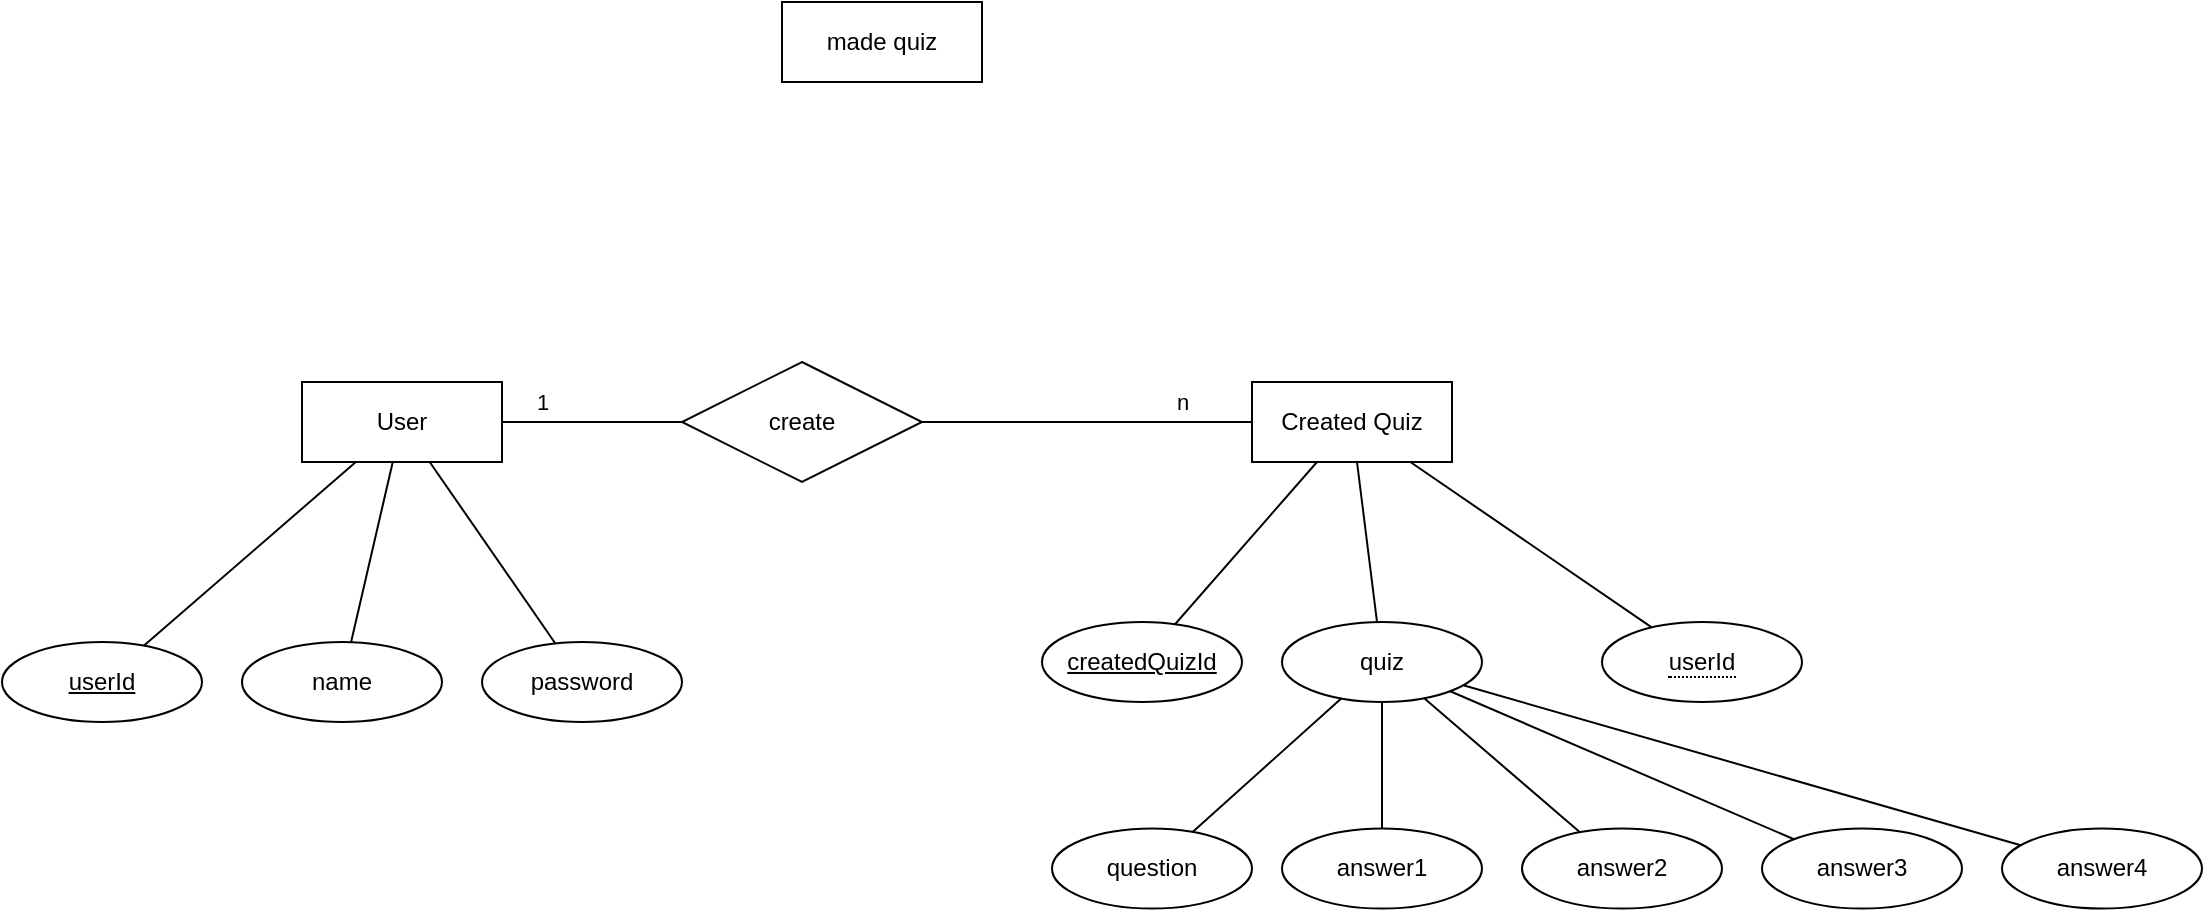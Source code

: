 <mxfile version="24.1.0" type="device">
  <diagram name="Seite-1" id="tgiwp6B6Za7vMcW7XnkG">
    <mxGraphModel dx="1492" dy="915" grid="1" gridSize="10" guides="1" tooltips="1" connect="1" arrows="1" fold="1" page="1" pageScale="1" pageWidth="1169" pageHeight="827" math="0" shadow="0">
      <root>
        <mxCell id="0" />
        <mxCell id="1" parent="0" />
        <mxCell id="D07rO0J2hfVnEPYgtXoY-1" value="User" style="whiteSpace=wrap;html=1;align=center;" vertex="1" parent="1">
          <mxGeometry x="200" y="360" width="100" height="40" as="geometry" />
        </mxCell>
        <mxCell id="D07rO0J2hfVnEPYgtXoY-5" value="name" style="ellipse;whiteSpace=wrap;html=1;align=center;" vertex="1" parent="1">
          <mxGeometry x="170" y="490" width="100" height="40" as="geometry" />
        </mxCell>
        <mxCell id="D07rO0J2hfVnEPYgtXoY-7" value="password" style="ellipse;whiteSpace=wrap;html=1;align=center;" vertex="1" parent="1">
          <mxGeometry x="290" y="490" width="100" height="40" as="geometry" />
        </mxCell>
        <mxCell id="D07rO0J2hfVnEPYgtXoY-9" value="userId" style="ellipse;whiteSpace=wrap;html=1;align=center;fontStyle=4;" vertex="1" parent="1">
          <mxGeometry x="50" y="490" width="100" height="40" as="geometry" />
        </mxCell>
        <mxCell id="D07rO0J2hfVnEPYgtXoY-11" value="Created Quiz" style="whiteSpace=wrap;html=1;align=center;" vertex="1" parent="1">
          <mxGeometry x="675" y="360" width="100" height="40" as="geometry" />
        </mxCell>
        <mxCell id="D07rO0J2hfVnEPYgtXoY-13" value="create" style="shape=rhombus;perimeter=rhombusPerimeter;whiteSpace=wrap;html=1;align=center;" vertex="1" parent="1">
          <mxGeometry x="390" y="350" width="120" height="60" as="geometry" />
        </mxCell>
        <mxCell id="D07rO0J2hfVnEPYgtXoY-16" value="" style="endArrow=none;html=1;rounded=0;" edge="1" parent="1" source="D07rO0J2hfVnEPYgtXoY-13" target="D07rO0J2hfVnEPYgtXoY-11">
          <mxGeometry width="50" height="50" relative="1" as="geometry">
            <mxPoint x="600" y="380" as="sourcePoint" />
            <mxPoint x="700" y="440" as="targetPoint" />
          </mxGeometry>
        </mxCell>
        <mxCell id="D07rO0J2hfVnEPYgtXoY-72" value="n" style="edgeLabel;html=1;align=center;verticalAlign=middle;resizable=0;points=[];" vertex="1" connectable="0" parent="D07rO0J2hfVnEPYgtXoY-16">
          <mxGeometry x="0.733" y="-2" relative="1" as="geometry">
            <mxPoint x="-13" y="-12" as="offset" />
          </mxGeometry>
        </mxCell>
        <mxCell id="D07rO0J2hfVnEPYgtXoY-17" value="" style="endArrow=none;html=1;rounded=0;" edge="1" parent="1" source="D07rO0J2hfVnEPYgtXoY-1" target="D07rO0J2hfVnEPYgtXoY-13">
          <mxGeometry width="50" height="50" relative="1" as="geometry">
            <mxPoint x="560" y="490" as="sourcePoint" />
            <mxPoint x="610" y="440" as="targetPoint" />
          </mxGeometry>
        </mxCell>
        <mxCell id="D07rO0J2hfVnEPYgtXoY-73" value="1" style="edgeLabel;html=1;align=center;verticalAlign=middle;resizable=0;points=[];" vertex="1" connectable="0" parent="D07rO0J2hfVnEPYgtXoY-17">
          <mxGeometry x="-0.667" relative="1" as="geometry">
            <mxPoint x="5" y="-10" as="offset" />
          </mxGeometry>
        </mxCell>
        <mxCell id="D07rO0J2hfVnEPYgtXoY-18" value="" style="endArrow=none;html=1;rounded=0;" edge="1" parent="1" source="D07rO0J2hfVnEPYgtXoY-9" target="D07rO0J2hfVnEPYgtXoY-1">
          <mxGeometry width="50" height="50" relative="1" as="geometry">
            <mxPoint x="560" y="490" as="sourcePoint" />
            <mxPoint x="610" y="440" as="targetPoint" />
          </mxGeometry>
        </mxCell>
        <mxCell id="D07rO0J2hfVnEPYgtXoY-19" value="" style="endArrow=none;html=1;rounded=0;" edge="1" parent="1" source="D07rO0J2hfVnEPYgtXoY-7" target="D07rO0J2hfVnEPYgtXoY-1">
          <mxGeometry width="50" height="50" relative="1" as="geometry">
            <mxPoint x="560" y="490" as="sourcePoint" />
            <mxPoint x="610" y="440" as="targetPoint" />
          </mxGeometry>
        </mxCell>
        <mxCell id="D07rO0J2hfVnEPYgtXoY-20" value="" style="endArrow=none;html=1;rounded=0;" edge="1" parent="1" source="D07rO0J2hfVnEPYgtXoY-5" target="D07rO0J2hfVnEPYgtXoY-1">
          <mxGeometry width="50" height="50" relative="1" as="geometry">
            <mxPoint x="560" y="490" as="sourcePoint" />
            <mxPoint x="610" y="440" as="targetPoint" />
          </mxGeometry>
        </mxCell>
        <mxCell id="D07rO0J2hfVnEPYgtXoY-22" value="createdQuizId" style="ellipse;whiteSpace=wrap;html=1;align=center;fontStyle=4;" vertex="1" parent="1">
          <mxGeometry x="570" y="480" width="100" height="40" as="geometry" />
        </mxCell>
        <mxCell id="D07rO0J2hfVnEPYgtXoY-23" value="" style="endArrow=none;html=1;rounded=0;" edge="1" source="D07rO0J2hfVnEPYgtXoY-22" parent="1" target="D07rO0J2hfVnEPYgtXoY-11">
          <mxGeometry width="50" height="50" relative="1" as="geometry">
            <mxPoint x="919.23" y="560" as="sourcePoint" />
            <mxPoint x="620.23" y="470" as="targetPoint" />
          </mxGeometry>
        </mxCell>
        <mxCell id="D07rO0J2hfVnEPYgtXoY-24" value="quiz" style="ellipse;whiteSpace=wrap;html=1;align=center;" vertex="1" parent="1">
          <mxGeometry x="690" y="480" width="100" height="40" as="geometry" />
        </mxCell>
        <mxCell id="D07rO0J2hfVnEPYgtXoY-25" value="" style="endArrow=none;html=1;rounded=0;" edge="1" source="D07rO0J2hfVnEPYgtXoY-24" parent="1" target="D07rO0J2hfVnEPYgtXoY-11">
          <mxGeometry width="50" height="50" relative="1" as="geometry">
            <mxPoint x="980" y="490" as="sourcePoint" />
            <mxPoint x="683.182" y="420" as="targetPoint" />
          </mxGeometry>
        </mxCell>
        <mxCell id="D07rO0J2hfVnEPYgtXoY-26" value="question" style="ellipse;whiteSpace=wrap;html=1;align=center;" vertex="1" parent="1">
          <mxGeometry x="575" y="583.29" width="100" height="40" as="geometry" />
        </mxCell>
        <mxCell id="D07rO0J2hfVnEPYgtXoY-27" value="" style="endArrow=none;html=1;rounded=0;" edge="1" source="D07rO0J2hfVnEPYgtXoY-26" parent="1" target="D07rO0J2hfVnEPYgtXoY-24">
          <mxGeometry width="50" height="50" relative="1" as="geometry">
            <mxPoint x="960" y="640" as="sourcePoint" />
            <mxPoint x="708" y="550" as="targetPoint" />
          </mxGeometry>
        </mxCell>
        <mxCell id="D07rO0J2hfVnEPYgtXoY-28" value="answer1" style="ellipse;whiteSpace=wrap;html=1;align=center;" vertex="1" parent="1">
          <mxGeometry x="690" y="583.29" width="100" height="40" as="geometry" />
        </mxCell>
        <mxCell id="D07rO0J2hfVnEPYgtXoY-29" value="" style="endArrow=none;html=1;rounded=0;entryX=0.5;entryY=1;entryDx=0;entryDy=0;" edge="1" source="D07rO0J2hfVnEPYgtXoY-28" parent="1" target="D07rO0J2hfVnEPYgtXoY-24">
          <mxGeometry width="50" height="50" relative="1" as="geometry">
            <mxPoint x="1075" y="673.29" as="sourcePoint" />
            <mxPoint x="740" y="550" as="targetPoint" />
          </mxGeometry>
        </mxCell>
        <mxCell id="D07rO0J2hfVnEPYgtXoY-30" value="answer2" style="ellipse;whiteSpace=wrap;html=1;align=center;" vertex="1" parent="1">
          <mxGeometry x="810" y="583.29" width="100" height="40" as="geometry" />
        </mxCell>
        <mxCell id="D07rO0J2hfVnEPYgtXoY-31" value="" style="endArrow=none;html=1;rounded=0;" edge="1" source="D07rO0J2hfVnEPYgtXoY-30" parent="1" target="D07rO0J2hfVnEPYgtXoY-24">
          <mxGeometry width="50" height="50" relative="1" as="geometry">
            <mxPoint x="1195" y="673.29" as="sourcePoint" />
            <mxPoint x="860" y="550" as="targetPoint" />
          </mxGeometry>
        </mxCell>
        <mxCell id="D07rO0J2hfVnEPYgtXoY-32" value="answer3" style="ellipse;whiteSpace=wrap;html=1;align=center;" vertex="1" parent="1">
          <mxGeometry x="930" y="583.29" width="100" height="40" as="geometry" />
        </mxCell>
        <mxCell id="D07rO0J2hfVnEPYgtXoY-33" value="" style="endArrow=none;html=1;rounded=0;" edge="1" source="D07rO0J2hfVnEPYgtXoY-32" parent="1" target="D07rO0J2hfVnEPYgtXoY-24">
          <mxGeometry width="50" height="50" relative="1" as="geometry">
            <mxPoint x="1315" y="673.29" as="sourcePoint" />
            <mxPoint x="980" y="550" as="targetPoint" />
          </mxGeometry>
        </mxCell>
        <mxCell id="D07rO0J2hfVnEPYgtXoY-34" value="answer4" style="ellipse;whiteSpace=wrap;html=1;align=center;" vertex="1" parent="1">
          <mxGeometry x="1050" y="583.29" width="100" height="40" as="geometry" />
        </mxCell>
        <mxCell id="D07rO0J2hfVnEPYgtXoY-35" value="" style="endArrow=none;html=1;rounded=0;" edge="1" source="D07rO0J2hfVnEPYgtXoY-34" parent="1" target="D07rO0J2hfVnEPYgtXoY-24">
          <mxGeometry width="50" height="50" relative="1" as="geometry">
            <mxPoint x="1425" y="673.29" as="sourcePoint" />
            <mxPoint x="1090" y="550" as="targetPoint" />
          </mxGeometry>
        </mxCell>
        <mxCell id="D07rO0J2hfVnEPYgtXoY-36" value="&lt;span style=&quot;border-bottom: 1px dotted&quot;&gt;userId&lt;/span&gt;" style="ellipse;whiteSpace=wrap;html=1;align=center;" vertex="1" parent="1">
          <mxGeometry x="850" y="480" width="100" height="40" as="geometry" />
        </mxCell>
        <mxCell id="D07rO0J2hfVnEPYgtXoY-37" value="" style="endArrow=none;html=1;rounded=0;" edge="1" parent="1" source="D07rO0J2hfVnEPYgtXoY-36" target="D07rO0J2hfVnEPYgtXoY-11">
          <mxGeometry width="50" height="50" relative="1" as="geometry">
            <mxPoint x="920.5" y="390" as="sourcePoint" />
            <mxPoint x="910.5" y="310" as="targetPoint" />
          </mxGeometry>
        </mxCell>
        <mxCell id="D07rO0J2hfVnEPYgtXoY-38" value="made quiz" style="whiteSpace=wrap;html=1;align=center;" vertex="1" parent="1">
          <mxGeometry x="440" y="170" width="100" height="40" as="geometry" />
        </mxCell>
      </root>
    </mxGraphModel>
  </diagram>
</mxfile>
